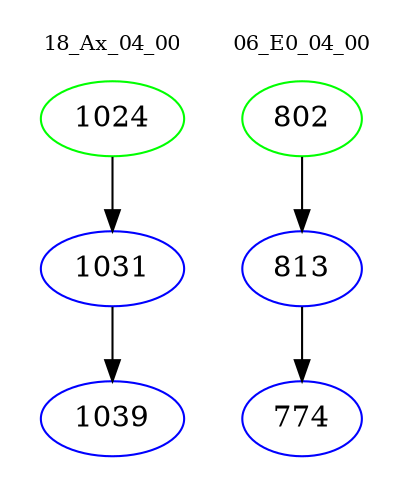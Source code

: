 digraph{
subgraph cluster_0 {
color = white
label = "18_Ax_04_00";
fontsize=10;
T0_1024 [label="1024", color="green"]
T0_1024 -> T0_1031 [color="black"]
T0_1031 [label="1031", color="blue"]
T0_1031 -> T0_1039 [color="black"]
T0_1039 [label="1039", color="blue"]
}
subgraph cluster_1 {
color = white
label = "06_E0_04_00";
fontsize=10;
T1_802 [label="802", color="green"]
T1_802 -> T1_813 [color="black"]
T1_813 [label="813", color="blue"]
T1_813 -> T1_774 [color="black"]
T1_774 [label="774", color="blue"]
}
}
